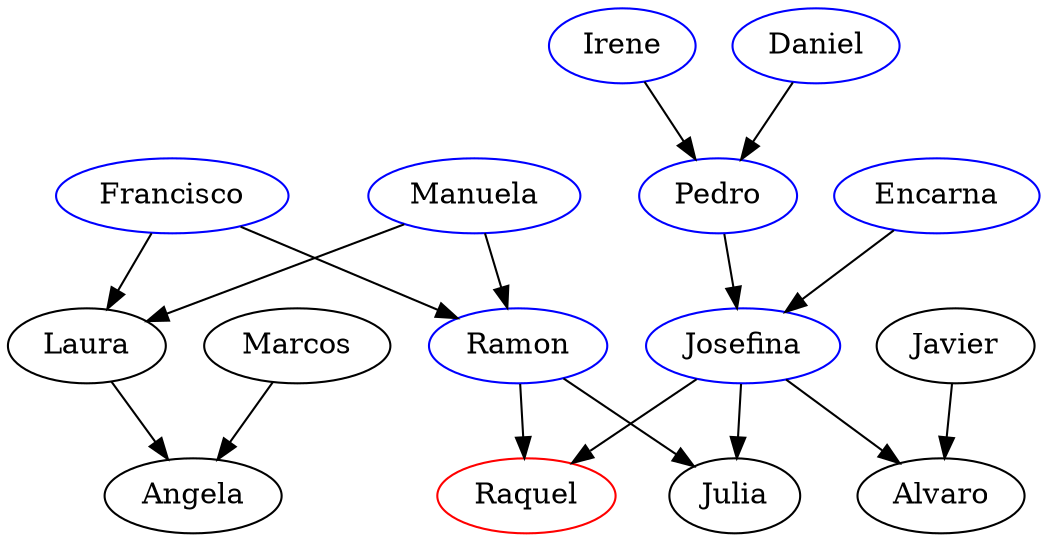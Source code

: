 strict digraph G {
  1 [ color="blue" label="Francisco" ];
  2 [ color="blue" label="Manuela" ];
  3 [ color="black" label="Laura" ];
  4 [ color="blue" label="Ramon" ];
  5 [ color="black" label="Marcos" ];
  6 [ color="black" label="Angela" ];
  7 [ color="blue" label="Irene" ];
  8 [ color="blue" label="Daniel" ];
  9 [ color="blue" label="Pedro" ];
  10 [ color="blue" label="Encarna" ];
  11 [ color="blue" label="Josefina" ];
  12 [ color="black" label="Javier" ];
  13 [ color="red" label="Raquel" ];
  14 [ color="black" label="Julia" ];
  15 [ color="black" label="Alvaro" ];
  1 -> 3 [ style="solid" ];
  2 -> 3 [ style="solid" ];
  3 -> 6 [ style="solid" ];
  5 -> 6 [ style="solid" ];
  1 -> 4 [ style="solid" ];
  2 -> 4 [ style="solid" ];
  7 -> 9 [ style="solid" ];
  8 -> 9 [ style="solid" ];
  9 -> 11 [ style="solid" ];
  10 -> 11 [ style="solid" ];
  11 -> 13 [ style="solid" ];
  11 -> 14 [ style="solid" ];
  4 -> 13 [ style="solid" ];
  4 -> 14 [ style="solid" ];
  11 -> 15 [ style="solid" ];
  12 -> 15 [ style="solid" ];
}
